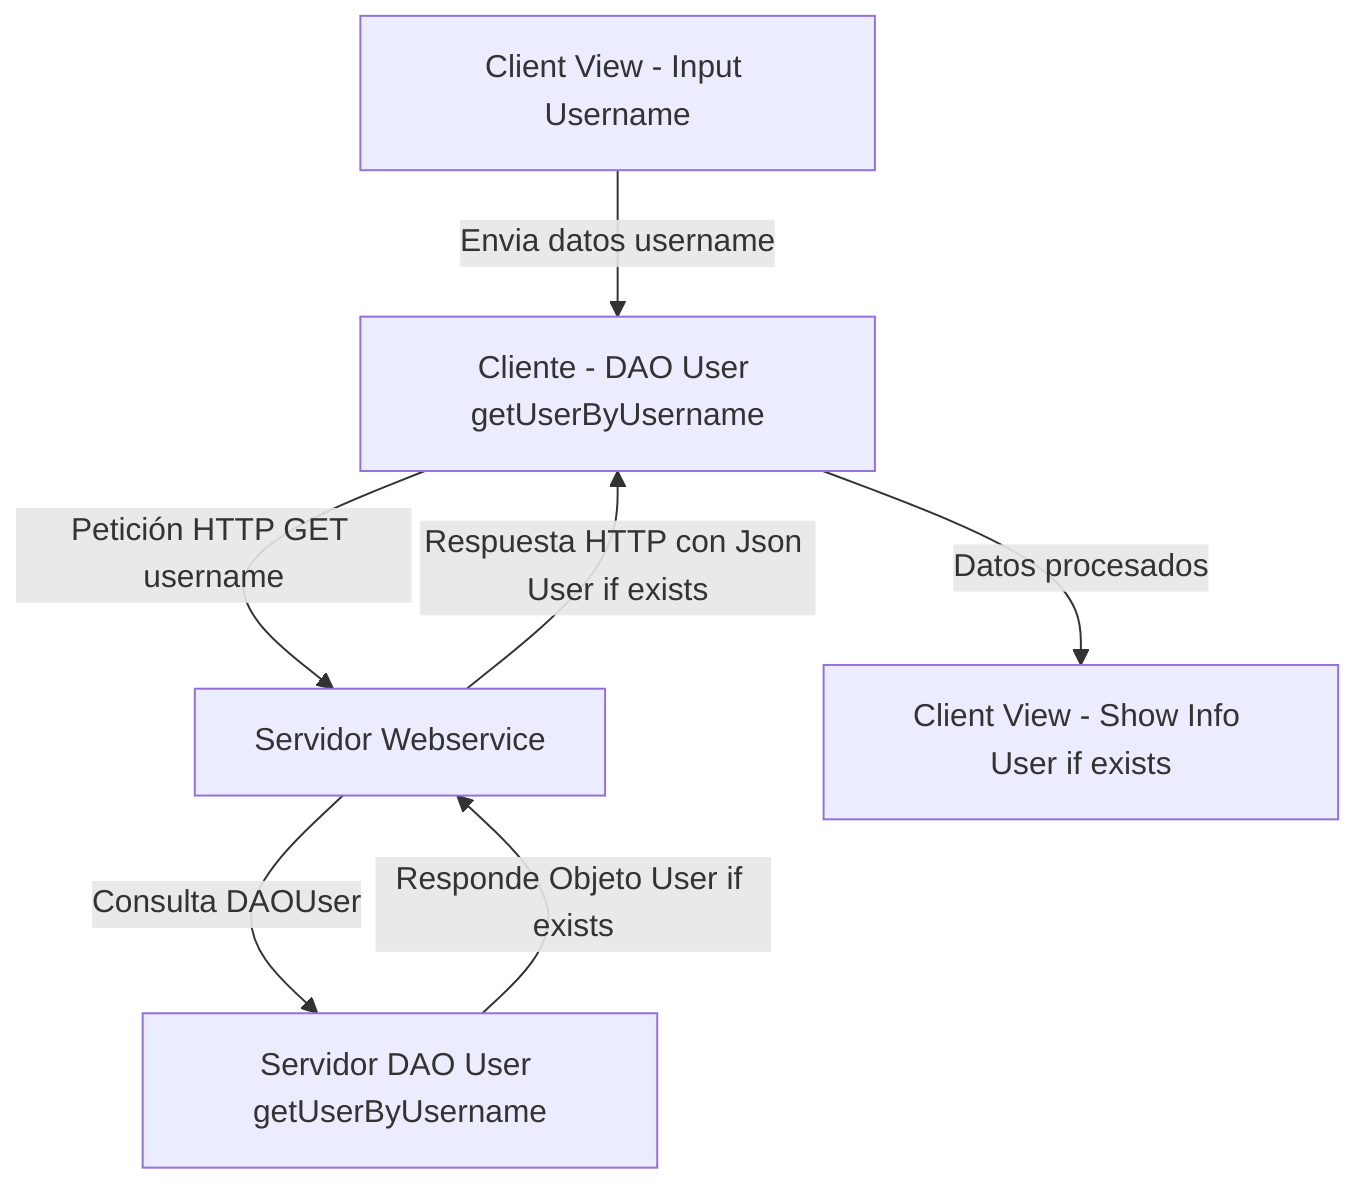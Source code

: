 flowchart TD
A[Client View - Input Username] -->|Envia datos username| B[Cliente - DAO User getUserByUsername]
B -->|Petición HTTP GET username| C[Servidor Webservice]
    C -->|Consulta DAOUser| D[Servidor DAO User getUserByUsername]
    D -->|Responde Objeto User if exists| C
    C -->|Respuesta HTTP con Json User if exists| B
    B -->|Datos procesados| E[Client View - Show Info User if exists]